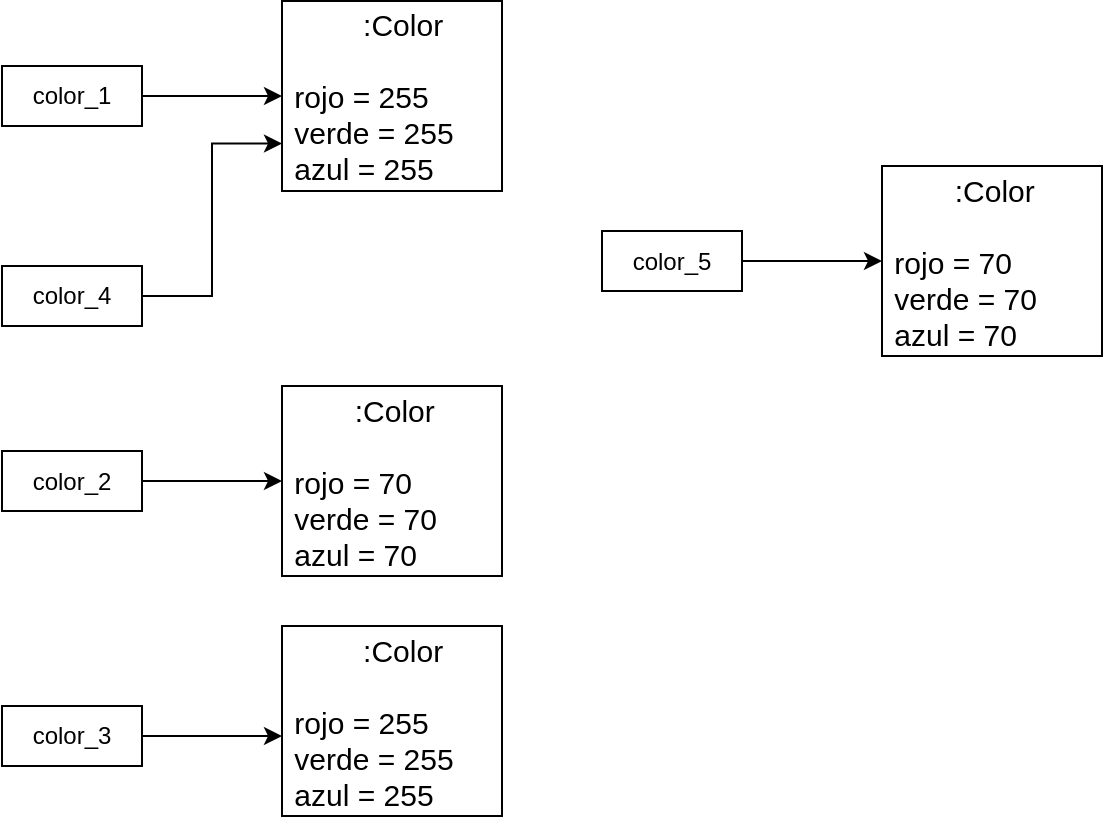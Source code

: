 <mxfile version="24.7.17">
  <diagram id="C5RBs43oDa-KdzZeNtuy" name="Page-1">
    <mxGraphModel dx="532" dy="552" grid="1" gridSize="10" guides="1" tooltips="1" connect="1" arrows="1" fold="1" page="1" pageScale="1" pageWidth="827" pageHeight="1169" math="0" shadow="0">
      <root>
        <mxCell id="WIyWlLk6GJQsqaUBKTNV-0" />
        <mxCell id="WIyWlLk6GJQsqaUBKTNV-1" parent="WIyWlLk6GJQsqaUBKTNV-0" />
        <mxCell id="nULkz5NEjBCyIUYzMR2z-12" style="edgeStyle=orthogonalEdgeStyle;rounded=0;orthogonalLoop=1;jettySize=auto;html=1;entryX=0;entryY=0.5;entryDx=0;entryDy=0;" edge="1" parent="WIyWlLk6GJQsqaUBKTNV-1" source="nULkz5NEjBCyIUYzMR2z-5" target="nULkz5NEjBCyIUYzMR2z-11">
          <mxGeometry relative="1" as="geometry" />
        </mxCell>
        <mxCell id="nULkz5NEjBCyIUYzMR2z-5" value="color_1" style="rounded=0;whiteSpace=wrap;html=1;" vertex="1" parent="WIyWlLk6GJQsqaUBKTNV-1">
          <mxGeometry x="30" y="90" width="70" height="30" as="geometry" />
        </mxCell>
        <mxCell id="nULkz5NEjBCyIUYzMR2z-16" style="edgeStyle=orthogonalEdgeStyle;rounded=0;orthogonalLoop=1;jettySize=auto;html=1;entryX=0;entryY=0.5;entryDx=0;entryDy=0;" edge="1" parent="WIyWlLk6GJQsqaUBKTNV-1" source="nULkz5NEjBCyIUYzMR2z-8" target="nULkz5NEjBCyIUYzMR2z-14">
          <mxGeometry relative="1" as="geometry" />
        </mxCell>
        <mxCell id="nULkz5NEjBCyIUYzMR2z-8" value="color_2" style="rounded=0;whiteSpace=wrap;html=1;" vertex="1" parent="WIyWlLk6GJQsqaUBKTNV-1">
          <mxGeometry x="30" y="282.5" width="70" height="30" as="geometry" />
        </mxCell>
        <mxCell id="nULkz5NEjBCyIUYzMR2z-9" value="color_3" style="rounded=0;whiteSpace=wrap;html=1;" vertex="1" parent="WIyWlLk6GJQsqaUBKTNV-1">
          <mxGeometry x="30" y="410" width="70" height="30" as="geometry" />
        </mxCell>
        <mxCell id="nULkz5NEjBCyIUYzMR2z-11" value="&lt;div style=&quot;text-align: center; font-size: 15px;&quot;&gt;&lt;span style=&quot;background-color: initial;&quot;&gt;&lt;font style=&quot;font-size: 15px;&quot;&gt;&amp;nbsp; &amp;nbsp; &amp;nbsp; &amp;nbsp; :Color&lt;/font&gt;&lt;/span&gt;&lt;/div&gt;&lt;div style=&quot;font-size: 15px;&quot;&gt;&lt;div style=&quot;&quot;&gt;&lt;font style=&quot;font-size: 15px;&quot;&gt;&lt;br&gt;&lt;/font&gt;&lt;/div&gt;&lt;div style=&quot;&quot;&gt;&lt;font style=&quot;font-size: 15px;&quot;&gt;&amp;nbsp;rojo = 255&lt;/font&gt;&lt;/div&gt;&lt;div style=&quot;&quot;&gt;&lt;font style=&quot;font-size: 15px;&quot;&gt;&amp;nbsp;verde = 255&lt;/font&gt;&lt;/div&gt;&lt;div style=&quot;&quot;&gt;&lt;font style=&quot;font-size: 15px;&quot;&gt;&amp;nbsp;azul = 255&lt;/font&gt;&lt;/div&gt;&lt;/div&gt;" style="rounded=0;whiteSpace=wrap;html=1;align=left;" vertex="1" parent="WIyWlLk6GJQsqaUBKTNV-1">
          <mxGeometry x="170" y="57.5" width="110" height="95" as="geometry" />
        </mxCell>
        <mxCell id="nULkz5NEjBCyIUYzMR2z-14" value="&lt;div style=&quot;text-align: center; font-size: 15px;&quot;&gt;&lt;span style=&quot;background-color: initial;&quot;&gt;&lt;font style=&quot;font-size: 15px;&quot;&gt;&amp;nbsp; &amp;nbsp; &amp;nbsp; &amp;nbsp; :Color&lt;/font&gt;&lt;/span&gt;&lt;/div&gt;&lt;div style=&quot;font-size: 15px;&quot;&gt;&lt;div style=&quot;&quot;&gt;&lt;font style=&quot;font-size: 15px;&quot;&gt;&lt;br&gt;&lt;/font&gt;&lt;/div&gt;&lt;div style=&quot;&quot;&gt;&lt;font style=&quot;font-size: 15px;&quot;&gt;&amp;nbsp;rojo = 70&lt;/font&gt;&lt;/div&gt;&lt;div style=&quot;&quot;&gt;&lt;font style=&quot;font-size: 15px;&quot;&gt;&amp;nbsp;verde = 70&lt;/font&gt;&lt;/div&gt;&lt;div style=&quot;&quot;&gt;&lt;font style=&quot;font-size: 15px;&quot;&gt;&amp;nbsp;azul = 70&lt;/font&gt;&lt;/div&gt;&lt;/div&gt;" style="rounded=0;whiteSpace=wrap;html=1;align=left;" vertex="1" parent="WIyWlLk6GJQsqaUBKTNV-1">
          <mxGeometry x="170" y="250" width="110" height="95" as="geometry" />
        </mxCell>
        <mxCell id="nULkz5NEjBCyIUYzMR2z-15" value="&lt;div style=&quot;text-align: center; font-size: 15px;&quot;&gt;&lt;span style=&quot;background-color: initial;&quot;&gt;&lt;font style=&quot;font-size: 15px;&quot;&gt;&amp;nbsp; &amp;nbsp; &amp;nbsp; &amp;nbsp; :Color&lt;/font&gt;&lt;/span&gt;&lt;/div&gt;&lt;div style=&quot;font-size: 15px;&quot;&gt;&lt;div style=&quot;&quot;&gt;&lt;font style=&quot;font-size: 15px;&quot;&gt;&lt;br&gt;&lt;/font&gt;&lt;/div&gt;&lt;div style=&quot;&quot;&gt;&lt;font style=&quot;font-size: 15px;&quot;&gt;&amp;nbsp;rojo = 255&lt;/font&gt;&lt;/div&gt;&lt;div style=&quot;&quot;&gt;&lt;font style=&quot;font-size: 15px;&quot;&gt;&amp;nbsp;verde = 255&lt;/font&gt;&lt;/div&gt;&lt;div style=&quot;&quot;&gt;&lt;font style=&quot;font-size: 15px;&quot;&gt;&amp;nbsp;azul = 255&lt;/font&gt;&lt;/div&gt;&lt;/div&gt;" style="rounded=0;whiteSpace=wrap;html=1;align=left;" vertex="1" parent="WIyWlLk6GJQsqaUBKTNV-1">
          <mxGeometry x="170" y="370" width="110" height="95" as="geometry" />
        </mxCell>
        <mxCell id="nULkz5NEjBCyIUYzMR2z-17" style="edgeStyle=orthogonalEdgeStyle;rounded=0;orthogonalLoop=1;jettySize=auto;html=1;entryX=0;entryY=0.579;entryDx=0;entryDy=0;entryPerimeter=0;" edge="1" parent="WIyWlLk6GJQsqaUBKTNV-1" source="nULkz5NEjBCyIUYzMR2z-9" target="nULkz5NEjBCyIUYzMR2z-15">
          <mxGeometry relative="1" as="geometry" />
        </mxCell>
        <mxCell id="nULkz5NEjBCyIUYzMR2z-19" style="edgeStyle=orthogonalEdgeStyle;rounded=0;orthogonalLoop=1;jettySize=auto;html=1;entryX=0;entryY=0.75;entryDx=0;entryDy=0;" edge="1" parent="WIyWlLk6GJQsqaUBKTNV-1" source="nULkz5NEjBCyIUYzMR2z-18" target="nULkz5NEjBCyIUYzMR2z-11">
          <mxGeometry relative="1" as="geometry" />
        </mxCell>
        <mxCell id="nULkz5NEjBCyIUYzMR2z-18" value="color_4" style="rounded=0;whiteSpace=wrap;html=1;" vertex="1" parent="WIyWlLk6GJQsqaUBKTNV-1">
          <mxGeometry x="30" y="190" width="70" height="30" as="geometry" />
        </mxCell>
        <mxCell id="nULkz5NEjBCyIUYzMR2z-20" style="edgeStyle=orthogonalEdgeStyle;rounded=0;orthogonalLoop=1;jettySize=auto;html=1;entryX=0;entryY=0.5;entryDx=0;entryDy=0;" edge="1" parent="WIyWlLk6GJQsqaUBKTNV-1" source="nULkz5NEjBCyIUYzMR2z-21" target="nULkz5NEjBCyIUYzMR2z-22">
          <mxGeometry relative="1" as="geometry" />
        </mxCell>
        <mxCell id="nULkz5NEjBCyIUYzMR2z-21" value="color_5" style="rounded=0;whiteSpace=wrap;html=1;" vertex="1" parent="WIyWlLk6GJQsqaUBKTNV-1">
          <mxGeometry x="330" y="172.5" width="70" height="30" as="geometry" />
        </mxCell>
        <mxCell id="nULkz5NEjBCyIUYzMR2z-22" value="&lt;div style=&quot;text-align: center; font-size: 15px;&quot;&gt;&lt;span style=&quot;background-color: initial;&quot;&gt;&lt;font style=&quot;font-size: 15px;&quot;&gt;&amp;nbsp; &amp;nbsp; &amp;nbsp; &amp;nbsp; :Color&lt;/font&gt;&lt;/span&gt;&lt;/div&gt;&lt;div style=&quot;font-size: 15px;&quot;&gt;&lt;div style=&quot;&quot;&gt;&lt;font style=&quot;font-size: 15px;&quot;&gt;&lt;br&gt;&lt;/font&gt;&lt;/div&gt;&lt;div style=&quot;&quot;&gt;&lt;font style=&quot;font-size: 15px;&quot;&gt;&amp;nbsp;rojo = 70&lt;/font&gt;&lt;/div&gt;&lt;div style=&quot;&quot;&gt;&lt;font style=&quot;font-size: 15px;&quot;&gt;&amp;nbsp;verde = 70&lt;/font&gt;&lt;/div&gt;&lt;div style=&quot;&quot;&gt;&lt;font style=&quot;font-size: 15px;&quot;&gt;&amp;nbsp;azul = 70&lt;/font&gt;&lt;/div&gt;&lt;/div&gt;" style="rounded=0;whiteSpace=wrap;html=1;align=left;" vertex="1" parent="WIyWlLk6GJQsqaUBKTNV-1">
          <mxGeometry x="470" y="140" width="110" height="95" as="geometry" />
        </mxCell>
      </root>
    </mxGraphModel>
  </diagram>
</mxfile>
